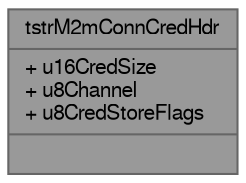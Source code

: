 digraph "tstrM2mConnCredHdr"
{
 // LATEX_PDF_SIZE
  bgcolor="transparent";
  edge [fontname=FreeSans,fontsize=10,labelfontname=FreeSans,labelfontsize=10];
  node [fontname=FreeSans,fontsize=10,shape=box,height=0.2,width=0.4];
  Node1 [shape=record,label="{tstrM2mConnCredHdr\n|+ u16CredSize\l+ u8Channel\l+ u8CredStoreFlags\l|}",height=0.2,width=0.4,color="gray40", fillcolor="grey60", style="filled", fontcolor="black",tooltip="Wi-Fi Connect Credentials Header."];
}
